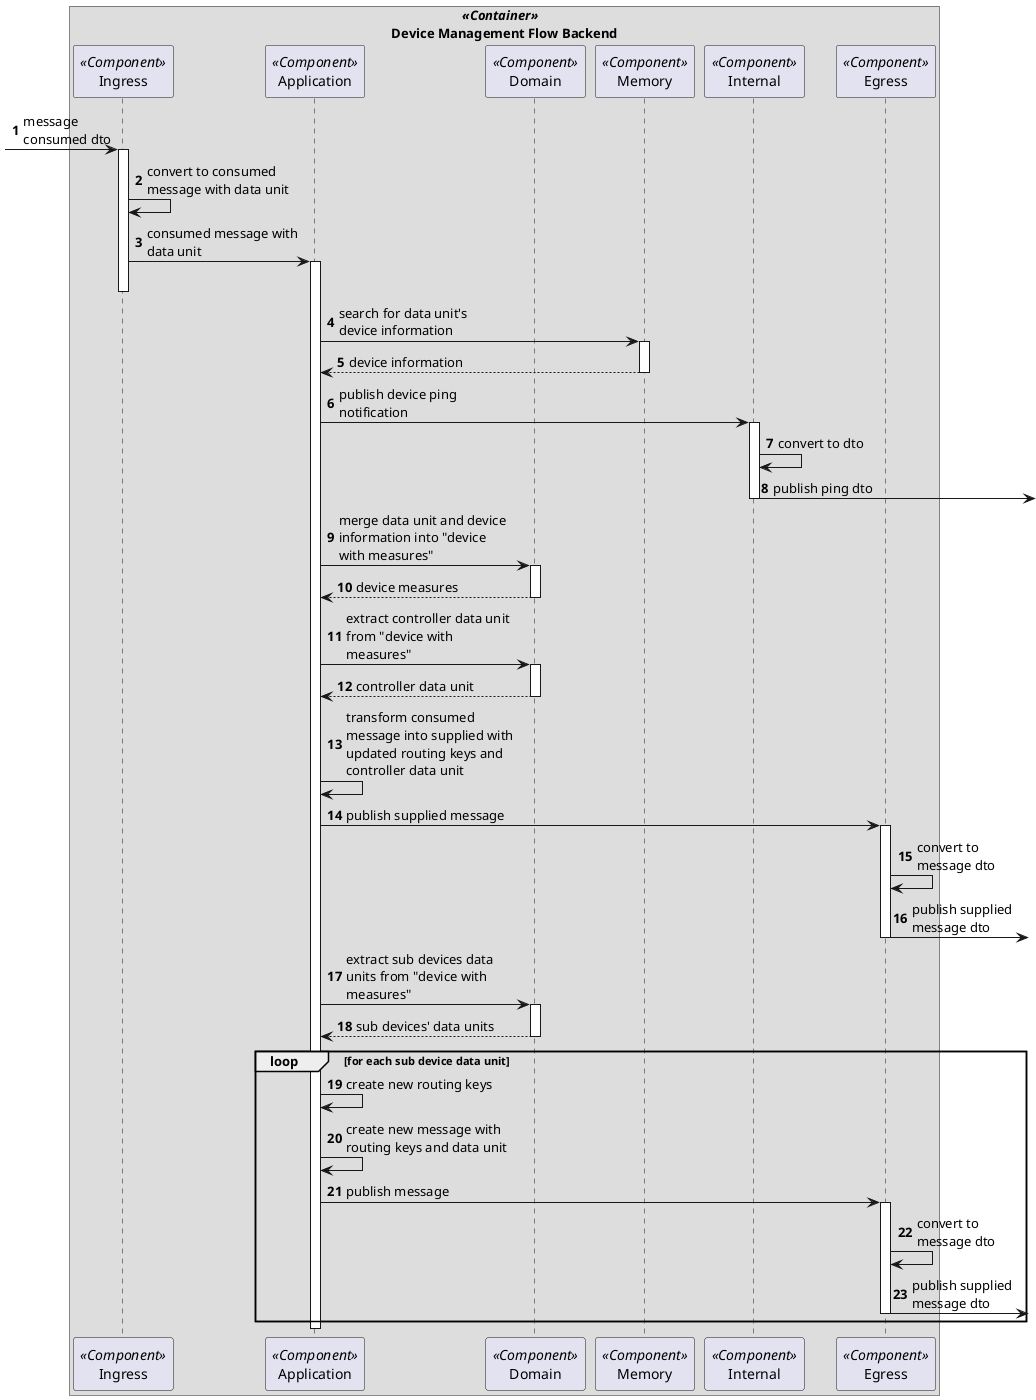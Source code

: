 @startuml device-management-flow-backend

autonumber 1
skinparam maxMessageSize 170

box "                     //<<Container>>//\nDevice Management Flow Backend"
participant Ingress <<Component>>
participant Application <<Component>>
participant Domain <<Component>>
participant Memory <<Component>>
participant Internal <<Component>>
participant Egress <<Component>>
end box

?-> Ingress ++ : message\nconsumed dto
Ingress -> Ingress : convert to consumed message with data unit
Ingress -> Application ++-- : consumed message with data unit
Application -> Memory ++ : search for data unit's device information
return device information
Application -> Internal ++ : publish device ping notification
Internal -> Internal : convert to dto
Internal ->] -- : publish ping dto
Application -> Domain ++ : merge data unit and device information into "device with measures"
return device measures
Application -> Domain ++ : extract controller data unit from "device with measures"
return controller data unit
Application -> Application : transform consumed message into supplied with updated routing keys and controller data unit
Application -> Egress ++ : publish supplied message
Egress -> Egress : convert to\nmessage dto
Egress ->? -- : publish supplied\nmessage dto
Application -> Domain ++ : extract sub devices data units from "device with measures"
return sub devices' data units
loop for each sub device data unit
    Application -> Application : create new routing keys
    Application -> Application : create new message with routing keys and data unit
    Application -> Egress ++ : publish message
    Egress -> Egress : convert to\nmessage dto
    Egress ->? -- : publish supplied\nmessage dto
end
deactivate Application

@enduml
